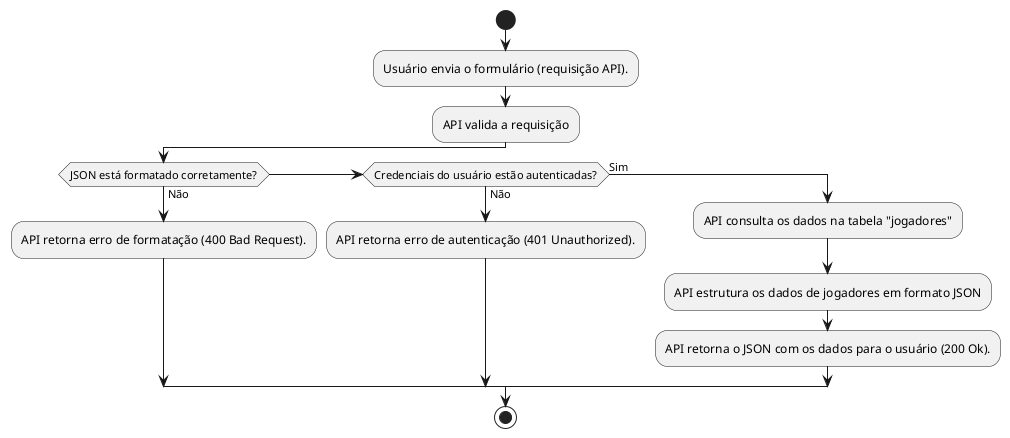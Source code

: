 
@startuml
start
:Usuário envia o formulário (requisição API).;
:API valida a requisição;
if (JSON está formatado corretamente?) then (Não)
    :API retorna erro de formatação (400 Bad Request).;
elseif (Credenciais do usuário estão autenticadas?) then (Não)
    :API retorna erro de autenticação (401 Unauthorized).;
else (Sim)
    :API consulta os dados na tabela "jogadores";
    :API estrutura os dados de jogadores em formato JSON;
    :API retorna o JSON com os dados para o usuário (200 Ok).;
endif
stop
@enduml
